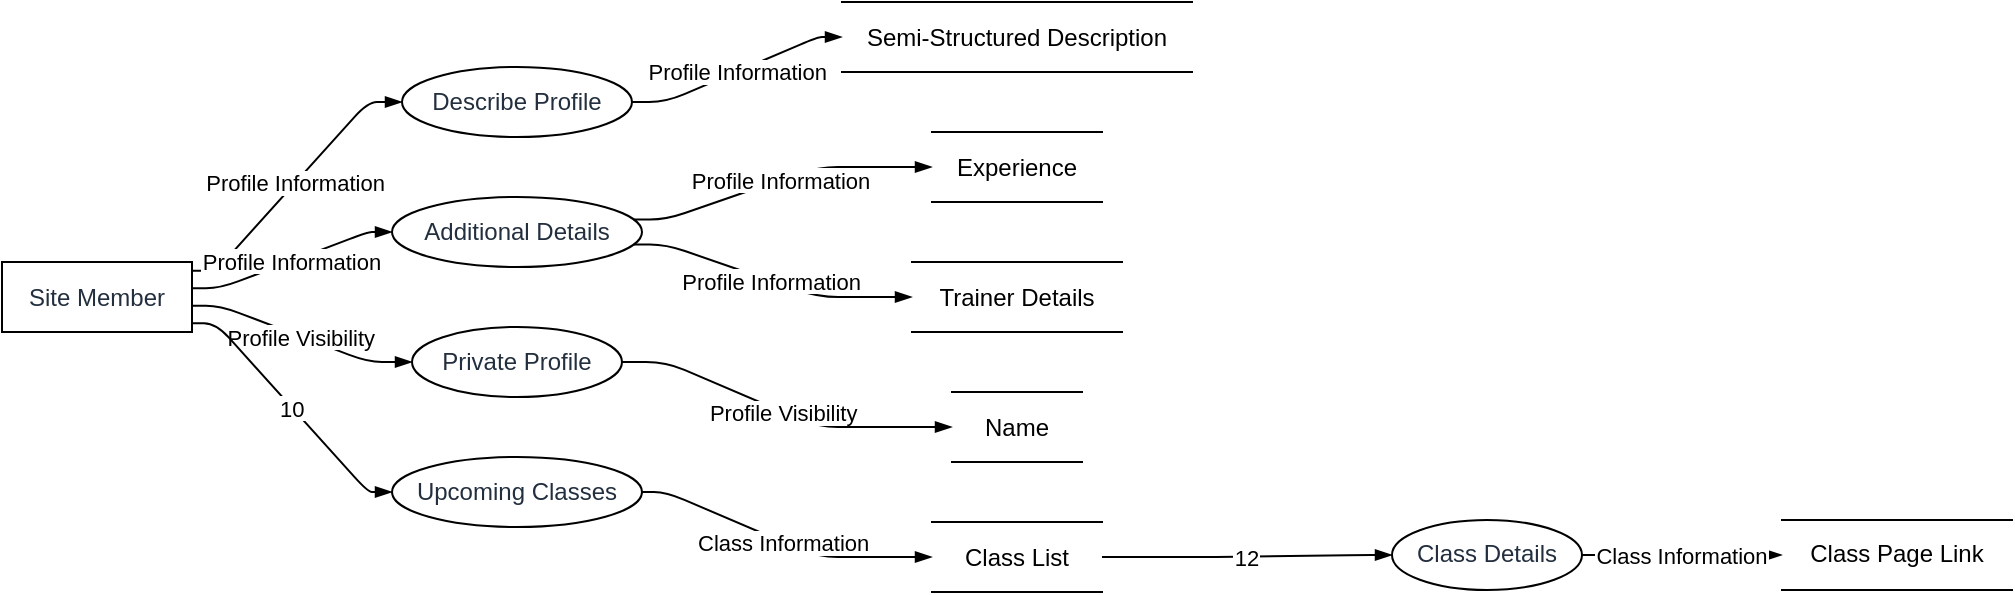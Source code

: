 <mxfile version="23.0.2" type="device">
  <diagram name="Page-1" id="h-TRYvzJSJL6CDGzAFaz">
    <mxGraphModel dx="794" dy="511" grid="1" gridSize="10" guides="1" tooltips="1" connect="1" arrows="1" fold="1" page="1" pageScale="1" pageWidth="827" pageHeight="1169" math="0" shadow="0">
      <root>
        <mxCell id="0" />
        <mxCell id="1" parent="0" />
        <UserObject label="Site Member" type="externalEntity" source="" flow="" placeholders="1" id="qijpG3L-a6VFq6HUJmvB-1">
          <mxCell style="shape=rectangle;whiteSpace=wrap;html=1;fillColor=#ffffff;strokeColor=#000000;align=center;verticalAlign=middle;fontColor=#232F3E;" vertex="1" parent="1">
            <mxGeometry y="130" width="95" height="35" as="geometry" />
          </mxCell>
        </UserObject>
        <UserObject label="Describe Profile" type="process" source="1" flow="Profile Information" placeholders="1" id="qijpG3L-a6VFq6HUJmvB-2">
          <mxCell style="shape=ellipse;perimeter=ellipsePerimeter;whiteSpace=wrap;html=1;fillColor=#ffffff;strokeColor=#000000;align=center;verticalAlign=middle;fontColor=#232F3E;" vertex="1" parent="1">
            <mxGeometry x="200" y="32.5" width="115" height="35" as="geometry" />
          </mxCell>
        </UserObject>
        <UserObject label="Semi-Structured Description" type="dataStore" source="2" flow="Profile Information" placeholders="1" id="qijpG3L-a6VFq6HUJmvB-3">
          <mxCell style="html=1;dashed=0;whiteSpace=wrap;shape=partialRectangle;right=0;left=0;" vertex="1" parent="1">
            <mxGeometry x="420" width="175" height="35" as="geometry" />
          </mxCell>
        </UserObject>
        <UserObject label="Additional Details" type="process" source="1" flow="Profile Information" placeholders="1" id="qijpG3L-a6VFq6HUJmvB-4">
          <mxCell style="shape=ellipse;perimeter=ellipsePerimeter;whiteSpace=wrap;html=1;fillColor=#ffffff;strokeColor=#000000;align=center;verticalAlign=middle;fontColor=#232F3E;" vertex="1" parent="1">
            <mxGeometry x="195" y="97.5" width="125" height="35" as="geometry" />
          </mxCell>
        </UserObject>
        <UserObject label="Experience" type="dataStore" source="4" flow="Profile Information" placeholders="1" id="qijpG3L-a6VFq6HUJmvB-5">
          <mxCell style="html=1;dashed=0;whiteSpace=wrap;shape=partialRectangle;right=0;left=0;" vertex="1" parent="1">
            <mxGeometry x="465" y="65" width="85" height="35" as="geometry" />
          </mxCell>
        </UserObject>
        <UserObject label="Trainer Details" type="dataStore" source="4" flow="Profile Information" placeholders="1" id="qijpG3L-a6VFq6HUJmvB-6">
          <mxCell style="html=1;dashed=0;whiteSpace=wrap;shape=partialRectangle;right=0;left=0;" vertex="1" parent="1">
            <mxGeometry x="455" y="130" width="105" height="35" as="geometry" />
          </mxCell>
        </UserObject>
        <UserObject label="Private Profile" type="process" source="1" flow="Profile Visibility" placeholders="1" id="qijpG3L-a6VFq6HUJmvB-7">
          <mxCell style="shape=ellipse;perimeter=ellipsePerimeter;whiteSpace=wrap;html=1;fillColor=#ffffff;strokeColor=#000000;align=center;verticalAlign=middle;fontColor=#232F3E;" vertex="1" parent="1">
            <mxGeometry x="205" y="162.5" width="105" height="35" as="geometry" />
          </mxCell>
        </UserObject>
        <UserObject label="Name" type="dataStore" source="7" flow="Profile Visibility" placeholders="1" id="qijpG3L-a6VFq6HUJmvB-8">
          <mxCell style="html=1;dashed=0;whiteSpace=wrap;shape=partialRectangle;right=0;left=0;" vertex="1" parent="1">
            <mxGeometry x="475" y="195" width="65" height="35" as="geometry" />
          </mxCell>
        </UserObject>
        <UserObject label="Upcoming Classes" type="process" source="1" flow="10" placeholders="1" id="qijpG3L-a6VFq6HUJmvB-9">
          <mxCell style="shape=ellipse;perimeter=ellipsePerimeter;whiteSpace=wrap;html=1;fillColor=#ffffff;strokeColor=#000000;align=center;verticalAlign=middle;fontColor=#232F3E;" vertex="1" parent="1">
            <mxGeometry x="195" y="227.5" width="125" height="35" as="geometry" />
          </mxCell>
        </UserObject>
        <UserObject label="Class List" type="dataStore" source="9" flow="Class Information" placeholders="1" id="qijpG3L-a6VFq6HUJmvB-10">
          <mxCell style="html=1;dashed=0;whiteSpace=wrap;shape=partialRectangle;right=0;left=0;" vertex="1" parent="1">
            <mxGeometry x="465" y="260" width="85" height="35" as="geometry" />
          </mxCell>
        </UserObject>
        <UserObject label="Class Details" type="process" source="10" flow="12" placeholders="1" id="qijpG3L-a6VFq6HUJmvB-11">
          <mxCell style="shape=ellipse;perimeter=ellipsePerimeter;whiteSpace=wrap;html=1;fillColor=#ffffff;strokeColor=#000000;align=center;verticalAlign=middle;fontColor=#232F3E;" vertex="1" parent="1">
            <mxGeometry x="695" y="258.984" width="95" height="35" as="geometry" />
          </mxCell>
        </UserObject>
        <UserObject label="Class Page Link" type="dataStore" source="11" flow="Class Information" placeholders="1" id="qijpG3L-a6VFq6HUJmvB-12">
          <mxCell style="html=1;dashed=0;whiteSpace=wrap;shape=partialRectangle;right=0;left=0;" vertex="1" parent="1">
            <mxGeometry x="890" y="258.984" width="115" height="35" as="geometry" />
          </mxCell>
        </UserObject>
        <mxCell id="qijpG3L-a6VFq6HUJmvB-13" value="Profile Information" style="endArrow=blockThin;endFill=1;fontSize=11;orthogonal=1;noEdgeStyle=1;" edge="1" parent="1" source="qijpG3L-a6VFq6HUJmvB-1" target="qijpG3L-a6VFq6HUJmvB-2">
          <mxGeometry relative="1" as="geometry">
            <Array as="points">
              <mxPoint x="107" y="134.375" />
              <mxPoint x="183" y="50" />
            </Array>
          </mxGeometry>
        </mxCell>
        <mxCell id="qijpG3L-a6VFq6HUJmvB-14" value="Profile Information" style="endArrow=blockThin;endFill=1;fontSize=11;orthogonal=1;noEdgeStyle=1;" edge="1" parent="1" source="qijpG3L-a6VFq6HUJmvB-2" target="qijpG3L-a6VFq6HUJmvB-3">
          <mxGeometry relative="1" as="geometry">
            <Array as="points">
              <mxPoint x="332" y="50" />
              <mxPoint x="408" y="17.5" />
            </Array>
          </mxGeometry>
        </mxCell>
        <mxCell id="qijpG3L-a6VFq6HUJmvB-15" value="Profile Information" style="endArrow=blockThin;endFill=1;fontSize=11;orthogonal=1;noEdgeStyle=1;" edge="1" parent="1" source="qijpG3L-a6VFq6HUJmvB-1" target="qijpG3L-a6VFq6HUJmvB-4">
          <mxGeometry relative="1" as="geometry">
            <Array as="points">
              <mxPoint x="109" y="143.125" />
              <mxPoint x="183" y="115" />
            </Array>
          </mxGeometry>
        </mxCell>
        <mxCell id="qijpG3L-a6VFq6HUJmvB-16" value="Profile Information" style="endArrow=blockThin;endFill=1;fontSize=11;orthogonal=1;noEdgeStyle=1;" edge="1" parent="1" source="qijpG3L-a6VFq6HUJmvB-4" target="qijpG3L-a6VFq6HUJmvB-5">
          <mxGeometry relative="1" as="geometry">
            <Array as="points">
              <mxPoint x="332" y="108.75" />
              <mxPoint x="408" y="82.5" />
            </Array>
          </mxGeometry>
        </mxCell>
        <mxCell id="qijpG3L-a6VFq6HUJmvB-17" value="Profile Information" style="endArrow=blockThin;endFill=1;fontSize=11;orthogonal=1;noEdgeStyle=1;" edge="1" parent="1" source="qijpG3L-a6VFq6HUJmvB-4" target="qijpG3L-a6VFq6HUJmvB-6">
          <mxGeometry relative="1" as="geometry">
            <Array as="points">
              <mxPoint x="332" y="121.25" />
              <mxPoint x="408" y="147.5" />
            </Array>
          </mxGeometry>
        </mxCell>
        <mxCell id="qijpG3L-a6VFq6HUJmvB-18" value="Profile Visibility" style="endArrow=blockThin;endFill=1;fontSize=11;orthogonal=1;noEdgeStyle=1;" edge="1" parent="1" source="qijpG3L-a6VFq6HUJmvB-1" target="qijpG3L-a6VFq6HUJmvB-7">
          <mxGeometry relative="1" as="geometry">
            <Array as="points">
              <mxPoint x="109" y="151.875" />
              <mxPoint x="183" y="180" />
            </Array>
          </mxGeometry>
        </mxCell>
        <mxCell id="qijpG3L-a6VFq6HUJmvB-19" value="Profile Visibility" style="endArrow=blockThin;endFill=1;fontSize=11;orthogonal=1;noEdgeStyle=1;" edge="1" parent="1" source="qijpG3L-a6VFq6HUJmvB-7" target="qijpG3L-a6VFq6HUJmvB-8">
          <mxGeometry relative="1" as="geometry">
            <Array as="points">
              <mxPoint x="332" y="180" />
              <mxPoint x="408" y="212.5" />
            </Array>
          </mxGeometry>
        </mxCell>
        <mxCell id="qijpG3L-a6VFq6HUJmvB-20" value="10" style="endArrow=blockThin;endFill=1;fontSize=11;orthogonal=1;noEdgeStyle=1;" edge="1" parent="1" source="qijpG3L-a6VFq6HUJmvB-1" target="qijpG3L-a6VFq6HUJmvB-9">
          <mxGeometry relative="1" as="geometry">
            <Array as="points">
              <mxPoint x="107" y="160.625" />
              <mxPoint x="183" y="245" />
            </Array>
          </mxGeometry>
        </mxCell>
        <mxCell id="qijpG3L-a6VFq6HUJmvB-21" value="Class Information" style="endArrow=blockThin;endFill=1;fontSize=11;orthogonal=1;noEdgeStyle=1;" edge="1" parent="1" source="qijpG3L-a6VFq6HUJmvB-9" target="qijpG3L-a6VFq6HUJmvB-10">
          <mxGeometry relative="1" as="geometry">
            <Array as="points">
              <mxPoint x="332" y="245" />
              <mxPoint x="408" y="277.5" />
            </Array>
          </mxGeometry>
        </mxCell>
        <mxCell id="qijpG3L-a6VFq6HUJmvB-22" value="12" style="endArrow=blockThin;endFill=1;fontSize=11;orthogonal=1;noEdgeStyle=1;" edge="1" parent="1" source="qijpG3L-a6VFq6HUJmvB-10" target="qijpG3L-a6VFq6HUJmvB-11">
          <mxGeometry relative="1" as="geometry">
            <Array as="points">
              <mxPoint x="607" y="277.5" />
              <mxPoint x="683" y="276.484" />
            </Array>
          </mxGeometry>
        </mxCell>
        <mxCell id="qijpG3L-a6VFq6HUJmvB-23" value="Class Information" style="endArrow=blockThin;endFill=1;fontSize=11;orthogonal=1;noEdgeStyle=1;" edge="1" parent="1" source="qijpG3L-a6VFq6HUJmvB-11" target="qijpG3L-a6VFq6HUJmvB-12">
          <mxGeometry relative="1" as="geometry">
            <Array as="points">
              <mxPoint x="802" y="276.484" />
              <mxPoint x="878" y="276.484" />
            </Array>
          </mxGeometry>
        </mxCell>
      </root>
    </mxGraphModel>
  </diagram>
</mxfile>
